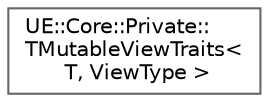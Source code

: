 digraph "Graphical Class Hierarchy"
{
 // INTERACTIVE_SVG=YES
 // LATEX_PDF_SIZE
  bgcolor="transparent";
  edge [fontname=Helvetica,fontsize=10,labelfontname=Helvetica,labelfontsize=10];
  node [fontname=Helvetica,fontsize=10,shape=box,height=0.2,width=0.4];
  rankdir="LR";
  Node0 [id="Node000000",label="UE::Core::Private::\lTMutableViewTraits\<\l T, ViewType \>",height=0.2,width=0.4,color="grey40", fillcolor="white", style="filled",URL="$de/d48/structUE_1_1Core_1_1Private_1_1TMutableViewTraits.html",tooltip=" "];
}
